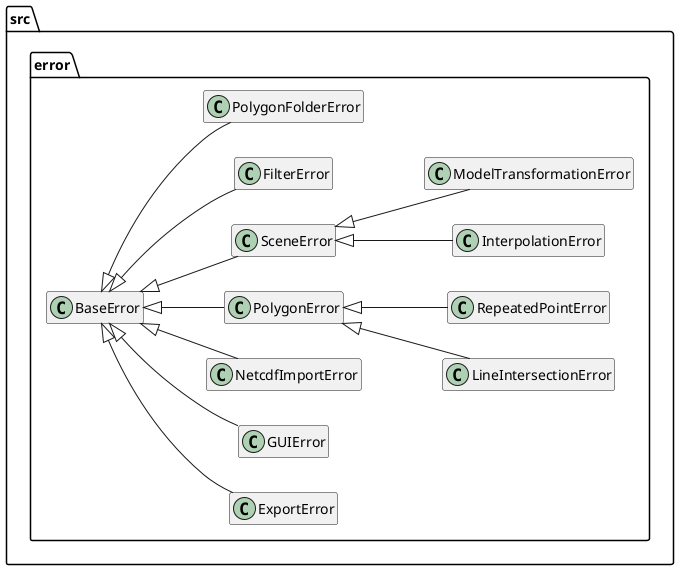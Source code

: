 @startuml

left to right direction

!startsub INTERNAL
package src.error {
    class src.error.BaseError
    class src.error.ExportError
    class src.error.GUIError
    class src.error.InterpolationError
    class src.error.LineIntersectionError
    class src.error.ModelTransformationError
    class src.error.NetcdfImportError
    class src.error.PolygonError
    class src.error.RepeatedPointError
    class src.error.SceneError
    class src.error.FilterError
    class src.error.PolygonFolderError
}

src.error.BaseError <|-- src.error.PolygonFolderError
src.error.BaseError <|-- src.error.SceneError
src.error.BaseError <|-- src.error.PolygonError
src.error.BaseError <|-- src.error.ExportError
src.error.BaseError <|-- src.error.GUIError
src.error.BaseError <|-- src.error.NetcdfImportError
src.error.BaseError <|-- src.error.FilterError

src.error.PolygonError <|-- src.error.RepeatedPointError
src.error.PolygonError <|-- src.error.LineIntersectionError
src.error.SceneError <|-- src.error.ModelTransformationError
src.error.SceneError <|-- src.error.InterpolationError
!endsub

!startsub EXTERNAL

!endsub
hide members

@enduml